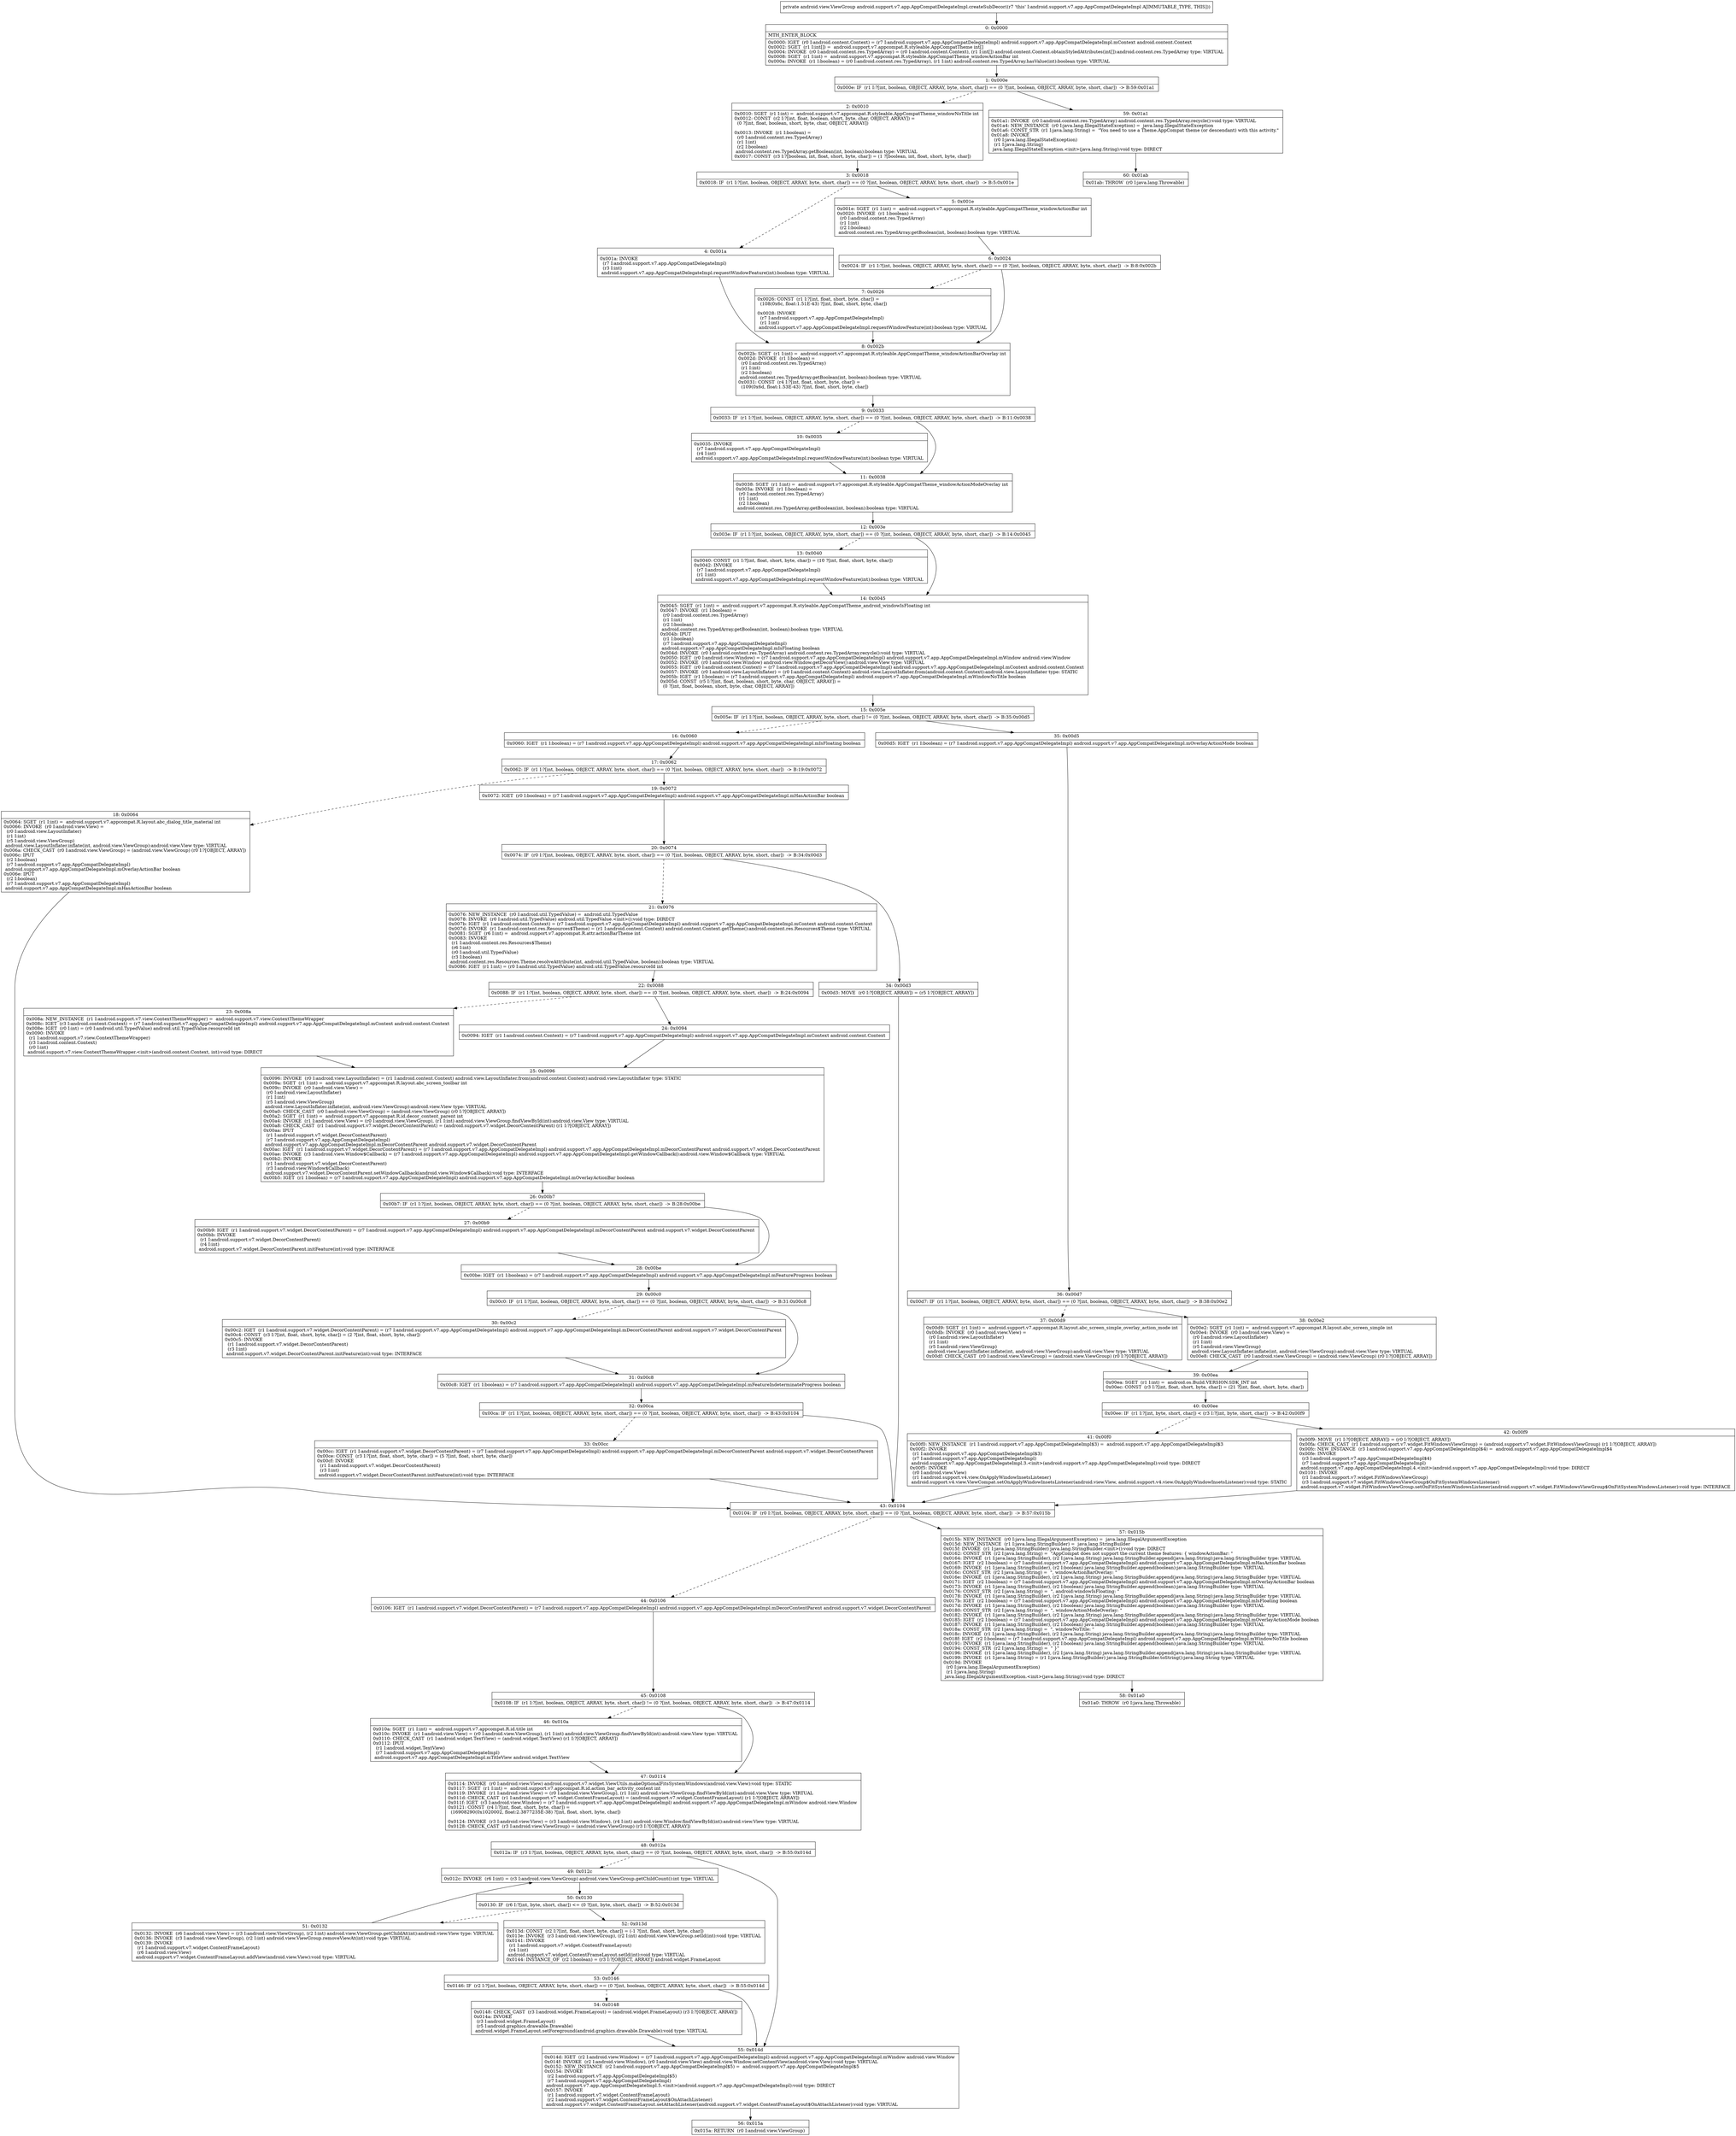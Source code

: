 digraph "CFG forandroid.support.v7.app.AppCompatDelegateImpl.createSubDecor()Landroid\/view\/ViewGroup;" {
Node_0 [shape=record,label="{0\:\ 0x0000|MTH_ENTER_BLOCK\l|0x0000: IGET  (r0 I:android.content.Context) = (r7 I:android.support.v7.app.AppCompatDelegateImpl) android.support.v7.app.AppCompatDelegateImpl.mContext android.content.Context \l0x0002: SGET  (r1 I:int[]) =  android.support.v7.appcompat.R.styleable.AppCompatTheme int[] \l0x0004: INVOKE  (r0 I:android.content.res.TypedArray) = (r0 I:android.content.Context), (r1 I:int[]) android.content.Context.obtainStyledAttributes(int[]):android.content.res.TypedArray type: VIRTUAL \l0x0008: SGET  (r1 I:int) =  android.support.v7.appcompat.R.styleable.AppCompatTheme_windowActionBar int \l0x000a: INVOKE  (r1 I:boolean) = (r0 I:android.content.res.TypedArray), (r1 I:int) android.content.res.TypedArray.hasValue(int):boolean type: VIRTUAL \l}"];
Node_1 [shape=record,label="{1\:\ 0x000e|0x000e: IF  (r1 I:?[int, boolean, OBJECT, ARRAY, byte, short, char]) == (0 ?[int, boolean, OBJECT, ARRAY, byte, short, char])  \-\> B:59:0x01a1 \l}"];
Node_2 [shape=record,label="{2\:\ 0x0010|0x0010: SGET  (r1 I:int) =  android.support.v7.appcompat.R.styleable.AppCompatTheme_windowNoTitle int \l0x0012: CONST  (r2 I:?[int, float, boolean, short, byte, char, OBJECT, ARRAY]) = \l  (0 ?[int, float, boolean, short, byte, char, OBJECT, ARRAY])\l \l0x0013: INVOKE  (r1 I:boolean) = \l  (r0 I:android.content.res.TypedArray)\l  (r1 I:int)\l  (r2 I:boolean)\l android.content.res.TypedArray.getBoolean(int, boolean):boolean type: VIRTUAL \l0x0017: CONST  (r3 I:?[boolean, int, float, short, byte, char]) = (1 ?[boolean, int, float, short, byte, char]) \l}"];
Node_3 [shape=record,label="{3\:\ 0x0018|0x0018: IF  (r1 I:?[int, boolean, OBJECT, ARRAY, byte, short, char]) == (0 ?[int, boolean, OBJECT, ARRAY, byte, short, char])  \-\> B:5:0x001e \l}"];
Node_4 [shape=record,label="{4\:\ 0x001a|0x001a: INVOKE  \l  (r7 I:android.support.v7.app.AppCompatDelegateImpl)\l  (r3 I:int)\l android.support.v7.app.AppCompatDelegateImpl.requestWindowFeature(int):boolean type: VIRTUAL \l}"];
Node_5 [shape=record,label="{5\:\ 0x001e|0x001e: SGET  (r1 I:int) =  android.support.v7.appcompat.R.styleable.AppCompatTheme_windowActionBar int \l0x0020: INVOKE  (r1 I:boolean) = \l  (r0 I:android.content.res.TypedArray)\l  (r1 I:int)\l  (r2 I:boolean)\l android.content.res.TypedArray.getBoolean(int, boolean):boolean type: VIRTUAL \l}"];
Node_6 [shape=record,label="{6\:\ 0x0024|0x0024: IF  (r1 I:?[int, boolean, OBJECT, ARRAY, byte, short, char]) == (0 ?[int, boolean, OBJECT, ARRAY, byte, short, char])  \-\> B:8:0x002b \l}"];
Node_7 [shape=record,label="{7\:\ 0x0026|0x0026: CONST  (r1 I:?[int, float, short, byte, char]) = \l  (108(0x6c, float:1.51E\-43) ?[int, float, short, byte, char])\l \l0x0028: INVOKE  \l  (r7 I:android.support.v7.app.AppCompatDelegateImpl)\l  (r1 I:int)\l android.support.v7.app.AppCompatDelegateImpl.requestWindowFeature(int):boolean type: VIRTUAL \l}"];
Node_8 [shape=record,label="{8\:\ 0x002b|0x002b: SGET  (r1 I:int) =  android.support.v7.appcompat.R.styleable.AppCompatTheme_windowActionBarOverlay int \l0x002d: INVOKE  (r1 I:boolean) = \l  (r0 I:android.content.res.TypedArray)\l  (r1 I:int)\l  (r2 I:boolean)\l android.content.res.TypedArray.getBoolean(int, boolean):boolean type: VIRTUAL \l0x0031: CONST  (r4 I:?[int, float, short, byte, char]) = \l  (109(0x6d, float:1.53E\-43) ?[int, float, short, byte, char])\l \l}"];
Node_9 [shape=record,label="{9\:\ 0x0033|0x0033: IF  (r1 I:?[int, boolean, OBJECT, ARRAY, byte, short, char]) == (0 ?[int, boolean, OBJECT, ARRAY, byte, short, char])  \-\> B:11:0x0038 \l}"];
Node_10 [shape=record,label="{10\:\ 0x0035|0x0035: INVOKE  \l  (r7 I:android.support.v7.app.AppCompatDelegateImpl)\l  (r4 I:int)\l android.support.v7.app.AppCompatDelegateImpl.requestWindowFeature(int):boolean type: VIRTUAL \l}"];
Node_11 [shape=record,label="{11\:\ 0x0038|0x0038: SGET  (r1 I:int) =  android.support.v7.appcompat.R.styleable.AppCompatTheme_windowActionModeOverlay int \l0x003a: INVOKE  (r1 I:boolean) = \l  (r0 I:android.content.res.TypedArray)\l  (r1 I:int)\l  (r2 I:boolean)\l android.content.res.TypedArray.getBoolean(int, boolean):boolean type: VIRTUAL \l}"];
Node_12 [shape=record,label="{12\:\ 0x003e|0x003e: IF  (r1 I:?[int, boolean, OBJECT, ARRAY, byte, short, char]) == (0 ?[int, boolean, OBJECT, ARRAY, byte, short, char])  \-\> B:14:0x0045 \l}"];
Node_13 [shape=record,label="{13\:\ 0x0040|0x0040: CONST  (r1 I:?[int, float, short, byte, char]) = (10 ?[int, float, short, byte, char]) \l0x0042: INVOKE  \l  (r7 I:android.support.v7.app.AppCompatDelegateImpl)\l  (r1 I:int)\l android.support.v7.app.AppCompatDelegateImpl.requestWindowFeature(int):boolean type: VIRTUAL \l}"];
Node_14 [shape=record,label="{14\:\ 0x0045|0x0045: SGET  (r1 I:int) =  android.support.v7.appcompat.R.styleable.AppCompatTheme_android_windowIsFloating int \l0x0047: INVOKE  (r1 I:boolean) = \l  (r0 I:android.content.res.TypedArray)\l  (r1 I:int)\l  (r2 I:boolean)\l android.content.res.TypedArray.getBoolean(int, boolean):boolean type: VIRTUAL \l0x004b: IPUT  \l  (r1 I:boolean)\l  (r7 I:android.support.v7.app.AppCompatDelegateImpl)\l android.support.v7.app.AppCompatDelegateImpl.mIsFloating boolean \l0x004d: INVOKE  (r0 I:android.content.res.TypedArray) android.content.res.TypedArray.recycle():void type: VIRTUAL \l0x0050: IGET  (r0 I:android.view.Window) = (r7 I:android.support.v7.app.AppCompatDelegateImpl) android.support.v7.app.AppCompatDelegateImpl.mWindow android.view.Window \l0x0052: INVOKE  (r0 I:android.view.Window) android.view.Window.getDecorView():android.view.View type: VIRTUAL \l0x0055: IGET  (r0 I:android.content.Context) = (r7 I:android.support.v7.app.AppCompatDelegateImpl) android.support.v7.app.AppCompatDelegateImpl.mContext android.content.Context \l0x0057: INVOKE  (r0 I:android.view.LayoutInflater) = (r0 I:android.content.Context) android.view.LayoutInflater.from(android.content.Context):android.view.LayoutInflater type: STATIC \l0x005b: IGET  (r1 I:boolean) = (r7 I:android.support.v7.app.AppCompatDelegateImpl) android.support.v7.app.AppCompatDelegateImpl.mWindowNoTitle boolean \l0x005d: CONST  (r5 I:?[int, float, boolean, short, byte, char, OBJECT, ARRAY]) = \l  (0 ?[int, float, boolean, short, byte, char, OBJECT, ARRAY])\l \l}"];
Node_15 [shape=record,label="{15\:\ 0x005e|0x005e: IF  (r1 I:?[int, boolean, OBJECT, ARRAY, byte, short, char]) != (0 ?[int, boolean, OBJECT, ARRAY, byte, short, char])  \-\> B:35:0x00d5 \l}"];
Node_16 [shape=record,label="{16\:\ 0x0060|0x0060: IGET  (r1 I:boolean) = (r7 I:android.support.v7.app.AppCompatDelegateImpl) android.support.v7.app.AppCompatDelegateImpl.mIsFloating boolean \l}"];
Node_17 [shape=record,label="{17\:\ 0x0062|0x0062: IF  (r1 I:?[int, boolean, OBJECT, ARRAY, byte, short, char]) == (0 ?[int, boolean, OBJECT, ARRAY, byte, short, char])  \-\> B:19:0x0072 \l}"];
Node_18 [shape=record,label="{18\:\ 0x0064|0x0064: SGET  (r1 I:int) =  android.support.v7.appcompat.R.layout.abc_dialog_title_material int \l0x0066: INVOKE  (r0 I:android.view.View) = \l  (r0 I:android.view.LayoutInflater)\l  (r1 I:int)\l  (r5 I:android.view.ViewGroup)\l android.view.LayoutInflater.inflate(int, android.view.ViewGroup):android.view.View type: VIRTUAL \l0x006a: CHECK_CAST  (r0 I:android.view.ViewGroup) = (android.view.ViewGroup) (r0 I:?[OBJECT, ARRAY]) \l0x006c: IPUT  \l  (r2 I:boolean)\l  (r7 I:android.support.v7.app.AppCompatDelegateImpl)\l android.support.v7.app.AppCompatDelegateImpl.mOverlayActionBar boolean \l0x006e: IPUT  \l  (r2 I:boolean)\l  (r7 I:android.support.v7.app.AppCompatDelegateImpl)\l android.support.v7.app.AppCompatDelegateImpl.mHasActionBar boolean \l}"];
Node_19 [shape=record,label="{19\:\ 0x0072|0x0072: IGET  (r0 I:boolean) = (r7 I:android.support.v7.app.AppCompatDelegateImpl) android.support.v7.app.AppCompatDelegateImpl.mHasActionBar boolean \l}"];
Node_20 [shape=record,label="{20\:\ 0x0074|0x0074: IF  (r0 I:?[int, boolean, OBJECT, ARRAY, byte, short, char]) == (0 ?[int, boolean, OBJECT, ARRAY, byte, short, char])  \-\> B:34:0x00d3 \l}"];
Node_21 [shape=record,label="{21\:\ 0x0076|0x0076: NEW_INSTANCE  (r0 I:android.util.TypedValue) =  android.util.TypedValue \l0x0078: INVOKE  (r0 I:android.util.TypedValue) android.util.TypedValue.\<init\>():void type: DIRECT \l0x007b: IGET  (r1 I:android.content.Context) = (r7 I:android.support.v7.app.AppCompatDelegateImpl) android.support.v7.app.AppCompatDelegateImpl.mContext android.content.Context \l0x007d: INVOKE  (r1 I:android.content.res.Resources$Theme) = (r1 I:android.content.Context) android.content.Context.getTheme():android.content.res.Resources$Theme type: VIRTUAL \l0x0081: SGET  (r6 I:int) =  android.support.v7.appcompat.R.attr.actionBarTheme int \l0x0083: INVOKE  \l  (r1 I:android.content.res.Resources$Theme)\l  (r6 I:int)\l  (r0 I:android.util.TypedValue)\l  (r3 I:boolean)\l android.content.res.Resources.Theme.resolveAttribute(int, android.util.TypedValue, boolean):boolean type: VIRTUAL \l0x0086: IGET  (r1 I:int) = (r0 I:android.util.TypedValue) android.util.TypedValue.resourceId int \l}"];
Node_22 [shape=record,label="{22\:\ 0x0088|0x0088: IF  (r1 I:?[int, boolean, OBJECT, ARRAY, byte, short, char]) == (0 ?[int, boolean, OBJECT, ARRAY, byte, short, char])  \-\> B:24:0x0094 \l}"];
Node_23 [shape=record,label="{23\:\ 0x008a|0x008a: NEW_INSTANCE  (r1 I:android.support.v7.view.ContextThemeWrapper) =  android.support.v7.view.ContextThemeWrapper \l0x008c: IGET  (r3 I:android.content.Context) = (r7 I:android.support.v7.app.AppCompatDelegateImpl) android.support.v7.app.AppCompatDelegateImpl.mContext android.content.Context \l0x008e: IGET  (r0 I:int) = (r0 I:android.util.TypedValue) android.util.TypedValue.resourceId int \l0x0090: INVOKE  \l  (r1 I:android.support.v7.view.ContextThemeWrapper)\l  (r3 I:android.content.Context)\l  (r0 I:int)\l android.support.v7.view.ContextThemeWrapper.\<init\>(android.content.Context, int):void type: DIRECT \l}"];
Node_24 [shape=record,label="{24\:\ 0x0094|0x0094: IGET  (r1 I:android.content.Context) = (r7 I:android.support.v7.app.AppCompatDelegateImpl) android.support.v7.app.AppCompatDelegateImpl.mContext android.content.Context \l}"];
Node_25 [shape=record,label="{25\:\ 0x0096|0x0096: INVOKE  (r0 I:android.view.LayoutInflater) = (r1 I:android.content.Context) android.view.LayoutInflater.from(android.content.Context):android.view.LayoutInflater type: STATIC \l0x009a: SGET  (r1 I:int) =  android.support.v7.appcompat.R.layout.abc_screen_toolbar int \l0x009c: INVOKE  (r0 I:android.view.View) = \l  (r0 I:android.view.LayoutInflater)\l  (r1 I:int)\l  (r5 I:android.view.ViewGroup)\l android.view.LayoutInflater.inflate(int, android.view.ViewGroup):android.view.View type: VIRTUAL \l0x00a0: CHECK_CAST  (r0 I:android.view.ViewGroup) = (android.view.ViewGroup) (r0 I:?[OBJECT, ARRAY]) \l0x00a2: SGET  (r1 I:int) =  android.support.v7.appcompat.R.id.decor_content_parent int \l0x00a4: INVOKE  (r1 I:android.view.View) = (r0 I:android.view.ViewGroup), (r1 I:int) android.view.ViewGroup.findViewById(int):android.view.View type: VIRTUAL \l0x00a8: CHECK_CAST  (r1 I:android.support.v7.widget.DecorContentParent) = (android.support.v7.widget.DecorContentParent) (r1 I:?[OBJECT, ARRAY]) \l0x00aa: IPUT  \l  (r1 I:android.support.v7.widget.DecorContentParent)\l  (r7 I:android.support.v7.app.AppCompatDelegateImpl)\l android.support.v7.app.AppCompatDelegateImpl.mDecorContentParent android.support.v7.widget.DecorContentParent \l0x00ac: IGET  (r1 I:android.support.v7.widget.DecorContentParent) = (r7 I:android.support.v7.app.AppCompatDelegateImpl) android.support.v7.app.AppCompatDelegateImpl.mDecorContentParent android.support.v7.widget.DecorContentParent \l0x00ae: INVOKE  (r3 I:android.view.Window$Callback) = (r7 I:android.support.v7.app.AppCompatDelegateImpl) android.support.v7.app.AppCompatDelegateImpl.getWindowCallback():android.view.Window$Callback type: VIRTUAL \l0x00b2: INVOKE  \l  (r1 I:android.support.v7.widget.DecorContentParent)\l  (r3 I:android.view.Window$Callback)\l android.support.v7.widget.DecorContentParent.setWindowCallback(android.view.Window$Callback):void type: INTERFACE \l0x00b5: IGET  (r1 I:boolean) = (r7 I:android.support.v7.app.AppCompatDelegateImpl) android.support.v7.app.AppCompatDelegateImpl.mOverlayActionBar boolean \l}"];
Node_26 [shape=record,label="{26\:\ 0x00b7|0x00b7: IF  (r1 I:?[int, boolean, OBJECT, ARRAY, byte, short, char]) == (0 ?[int, boolean, OBJECT, ARRAY, byte, short, char])  \-\> B:28:0x00be \l}"];
Node_27 [shape=record,label="{27\:\ 0x00b9|0x00b9: IGET  (r1 I:android.support.v7.widget.DecorContentParent) = (r7 I:android.support.v7.app.AppCompatDelegateImpl) android.support.v7.app.AppCompatDelegateImpl.mDecorContentParent android.support.v7.widget.DecorContentParent \l0x00bb: INVOKE  \l  (r1 I:android.support.v7.widget.DecorContentParent)\l  (r4 I:int)\l android.support.v7.widget.DecorContentParent.initFeature(int):void type: INTERFACE \l}"];
Node_28 [shape=record,label="{28\:\ 0x00be|0x00be: IGET  (r1 I:boolean) = (r7 I:android.support.v7.app.AppCompatDelegateImpl) android.support.v7.app.AppCompatDelegateImpl.mFeatureProgress boolean \l}"];
Node_29 [shape=record,label="{29\:\ 0x00c0|0x00c0: IF  (r1 I:?[int, boolean, OBJECT, ARRAY, byte, short, char]) == (0 ?[int, boolean, OBJECT, ARRAY, byte, short, char])  \-\> B:31:0x00c8 \l}"];
Node_30 [shape=record,label="{30\:\ 0x00c2|0x00c2: IGET  (r1 I:android.support.v7.widget.DecorContentParent) = (r7 I:android.support.v7.app.AppCompatDelegateImpl) android.support.v7.app.AppCompatDelegateImpl.mDecorContentParent android.support.v7.widget.DecorContentParent \l0x00c4: CONST  (r3 I:?[int, float, short, byte, char]) = (2 ?[int, float, short, byte, char]) \l0x00c5: INVOKE  \l  (r1 I:android.support.v7.widget.DecorContentParent)\l  (r3 I:int)\l android.support.v7.widget.DecorContentParent.initFeature(int):void type: INTERFACE \l}"];
Node_31 [shape=record,label="{31\:\ 0x00c8|0x00c8: IGET  (r1 I:boolean) = (r7 I:android.support.v7.app.AppCompatDelegateImpl) android.support.v7.app.AppCompatDelegateImpl.mFeatureIndeterminateProgress boolean \l}"];
Node_32 [shape=record,label="{32\:\ 0x00ca|0x00ca: IF  (r1 I:?[int, boolean, OBJECT, ARRAY, byte, short, char]) == (0 ?[int, boolean, OBJECT, ARRAY, byte, short, char])  \-\> B:43:0x0104 \l}"];
Node_33 [shape=record,label="{33\:\ 0x00cc|0x00cc: IGET  (r1 I:android.support.v7.widget.DecorContentParent) = (r7 I:android.support.v7.app.AppCompatDelegateImpl) android.support.v7.app.AppCompatDelegateImpl.mDecorContentParent android.support.v7.widget.DecorContentParent \l0x00ce: CONST  (r3 I:?[int, float, short, byte, char]) = (5 ?[int, float, short, byte, char]) \l0x00cf: INVOKE  \l  (r1 I:android.support.v7.widget.DecorContentParent)\l  (r3 I:int)\l android.support.v7.widget.DecorContentParent.initFeature(int):void type: INTERFACE \l}"];
Node_34 [shape=record,label="{34\:\ 0x00d3|0x00d3: MOVE  (r0 I:?[OBJECT, ARRAY]) = (r5 I:?[OBJECT, ARRAY]) \l}"];
Node_35 [shape=record,label="{35\:\ 0x00d5|0x00d5: IGET  (r1 I:boolean) = (r7 I:android.support.v7.app.AppCompatDelegateImpl) android.support.v7.app.AppCompatDelegateImpl.mOverlayActionMode boolean \l}"];
Node_36 [shape=record,label="{36\:\ 0x00d7|0x00d7: IF  (r1 I:?[int, boolean, OBJECT, ARRAY, byte, short, char]) == (0 ?[int, boolean, OBJECT, ARRAY, byte, short, char])  \-\> B:38:0x00e2 \l}"];
Node_37 [shape=record,label="{37\:\ 0x00d9|0x00d9: SGET  (r1 I:int) =  android.support.v7.appcompat.R.layout.abc_screen_simple_overlay_action_mode int \l0x00db: INVOKE  (r0 I:android.view.View) = \l  (r0 I:android.view.LayoutInflater)\l  (r1 I:int)\l  (r5 I:android.view.ViewGroup)\l android.view.LayoutInflater.inflate(int, android.view.ViewGroup):android.view.View type: VIRTUAL \l0x00df: CHECK_CAST  (r0 I:android.view.ViewGroup) = (android.view.ViewGroup) (r0 I:?[OBJECT, ARRAY]) \l}"];
Node_38 [shape=record,label="{38\:\ 0x00e2|0x00e2: SGET  (r1 I:int) =  android.support.v7.appcompat.R.layout.abc_screen_simple int \l0x00e4: INVOKE  (r0 I:android.view.View) = \l  (r0 I:android.view.LayoutInflater)\l  (r1 I:int)\l  (r5 I:android.view.ViewGroup)\l android.view.LayoutInflater.inflate(int, android.view.ViewGroup):android.view.View type: VIRTUAL \l0x00e8: CHECK_CAST  (r0 I:android.view.ViewGroup) = (android.view.ViewGroup) (r0 I:?[OBJECT, ARRAY]) \l}"];
Node_39 [shape=record,label="{39\:\ 0x00ea|0x00ea: SGET  (r1 I:int) =  android.os.Build.VERSION.SDK_INT int \l0x00ec: CONST  (r3 I:?[int, float, short, byte, char]) = (21 ?[int, float, short, byte, char]) \l}"];
Node_40 [shape=record,label="{40\:\ 0x00ee|0x00ee: IF  (r1 I:?[int, byte, short, char]) \< (r3 I:?[int, byte, short, char])  \-\> B:42:0x00f9 \l}"];
Node_41 [shape=record,label="{41\:\ 0x00f0|0x00f0: NEW_INSTANCE  (r1 I:android.support.v7.app.AppCompatDelegateImpl$3) =  android.support.v7.app.AppCompatDelegateImpl$3 \l0x00f2: INVOKE  \l  (r1 I:android.support.v7.app.AppCompatDelegateImpl$3)\l  (r7 I:android.support.v7.app.AppCompatDelegateImpl)\l android.support.v7.app.AppCompatDelegateImpl.3.\<init\>(android.support.v7.app.AppCompatDelegateImpl):void type: DIRECT \l0x00f5: INVOKE  \l  (r0 I:android.view.View)\l  (r1 I:android.support.v4.view.OnApplyWindowInsetsListener)\l android.support.v4.view.ViewCompat.setOnApplyWindowInsetsListener(android.view.View, android.support.v4.view.OnApplyWindowInsetsListener):void type: STATIC \l}"];
Node_42 [shape=record,label="{42\:\ 0x00f9|0x00f9: MOVE  (r1 I:?[OBJECT, ARRAY]) = (r0 I:?[OBJECT, ARRAY]) \l0x00fa: CHECK_CAST  (r1 I:android.support.v7.widget.FitWindowsViewGroup) = (android.support.v7.widget.FitWindowsViewGroup) (r1 I:?[OBJECT, ARRAY]) \l0x00fc: NEW_INSTANCE  (r3 I:android.support.v7.app.AppCompatDelegateImpl$4) =  android.support.v7.app.AppCompatDelegateImpl$4 \l0x00fe: INVOKE  \l  (r3 I:android.support.v7.app.AppCompatDelegateImpl$4)\l  (r7 I:android.support.v7.app.AppCompatDelegateImpl)\l android.support.v7.app.AppCompatDelegateImpl.4.\<init\>(android.support.v7.app.AppCompatDelegateImpl):void type: DIRECT \l0x0101: INVOKE  \l  (r1 I:android.support.v7.widget.FitWindowsViewGroup)\l  (r3 I:android.support.v7.widget.FitWindowsViewGroup$OnFitSystemWindowsListener)\l android.support.v7.widget.FitWindowsViewGroup.setOnFitSystemWindowsListener(android.support.v7.widget.FitWindowsViewGroup$OnFitSystemWindowsListener):void type: INTERFACE \l}"];
Node_43 [shape=record,label="{43\:\ 0x0104|0x0104: IF  (r0 I:?[int, boolean, OBJECT, ARRAY, byte, short, char]) == (0 ?[int, boolean, OBJECT, ARRAY, byte, short, char])  \-\> B:57:0x015b \l}"];
Node_44 [shape=record,label="{44\:\ 0x0106|0x0106: IGET  (r1 I:android.support.v7.widget.DecorContentParent) = (r7 I:android.support.v7.app.AppCompatDelegateImpl) android.support.v7.app.AppCompatDelegateImpl.mDecorContentParent android.support.v7.widget.DecorContentParent \l}"];
Node_45 [shape=record,label="{45\:\ 0x0108|0x0108: IF  (r1 I:?[int, boolean, OBJECT, ARRAY, byte, short, char]) != (0 ?[int, boolean, OBJECT, ARRAY, byte, short, char])  \-\> B:47:0x0114 \l}"];
Node_46 [shape=record,label="{46\:\ 0x010a|0x010a: SGET  (r1 I:int) =  android.support.v7.appcompat.R.id.title int \l0x010c: INVOKE  (r1 I:android.view.View) = (r0 I:android.view.ViewGroup), (r1 I:int) android.view.ViewGroup.findViewById(int):android.view.View type: VIRTUAL \l0x0110: CHECK_CAST  (r1 I:android.widget.TextView) = (android.widget.TextView) (r1 I:?[OBJECT, ARRAY]) \l0x0112: IPUT  \l  (r1 I:android.widget.TextView)\l  (r7 I:android.support.v7.app.AppCompatDelegateImpl)\l android.support.v7.app.AppCompatDelegateImpl.mTitleView android.widget.TextView \l}"];
Node_47 [shape=record,label="{47\:\ 0x0114|0x0114: INVOKE  (r0 I:android.view.View) android.support.v7.widget.ViewUtils.makeOptionalFitsSystemWindows(android.view.View):void type: STATIC \l0x0117: SGET  (r1 I:int) =  android.support.v7.appcompat.R.id.action_bar_activity_content int \l0x0119: INVOKE  (r1 I:android.view.View) = (r0 I:android.view.ViewGroup), (r1 I:int) android.view.ViewGroup.findViewById(int):android.view.View type: VIRTUAL \l0x011d: CHECK_CAST  (r1 I:android.support.v7.widget.ContentFrameLayout) = (android.support.v7.widget.ContentFrameLayout) (r1 I:?[OBJECT, ARRAY]) \l0x011f: IGET  (r3 I:android.view.Window) = (r7 I:android.support.v7.app.AppCompatDelegateImpl) android.support.v7.app.AppCompatDelegateImpl.mWindow android.view.Window \l0x0121: CONST  (r4 I:?[int, float, short, byte, char]) = \l  (16908290(0x1020002, float:2.3877235E\-38) ?[int, float, short, byte, char])\l \l0x0124: INVOKE  (r3 I:android.view.View) = (r3 I:android.view.Window), (r4 I:int) android.view.Window.findViewById(int):android.view.View type: VIRTUAL \l0x0128: CHECK_CAST  (r3 I:android.view.ViewGroup) = (android.view.ViewGroup) (r3 I:?[OBJECT, ARRAY]) \l}"];
Node_48 [shape=record,label="{48\:\ 0x012a|0x012a: IF  (r3 I:?[int, boolean, OBJECT, ARRAY, byte, short, char]) == (0 ?[int, boolean, OBJECT, ARRAY, byte, short, char])  \-\> B:55:0x014d \l}"];
Node_49 [shape=record,label="{49\:\ 0x012c|0x012c: INVOKE  (r6 I:int) = (r3 I:android.view.ViewGroup) android.view.ViewGroup.getChildCount():int type: VIRTUAL \l}"];
Node_50 [shape=record,label="{50\:\ 0x0130|0x0130: IF  (r6 I:?[int, byte, short, char]) \<= (0 ?[int, byte, short, char])  \-\> B:52:0x013d \l}"];
Node_51 [shape=record,label="{51\:\ 0x0132|0x0132: INVOKE  (r6 I:android.view.View) = (r3 I:android.view.ViewGroup), (r2 I:int) android.view.ViewGroup.getChildAt(int):android.view.View type: VIRTUAL \l0x0136: INVOKE  (r3 I:android.view.ViewGroup), (r2 I:int) android.view.ViewGroup.removeViewAt(int):void type: VIRTUAL \l0x0139: INVOKE  \l  (r1 I:android.support.v7.widget.ContentFrameLayout)\l  (r6 I:android.view.View)\l android.support.v7.widget.ContentFrameLayout.addView(android.view.View):void type: VIRTUAL \l}"];
Node_52 [shape=record,label="{52\:\ 0x013d|0x013d: CONST  (r2 I:?[int, float, short, byte, char]) = (\-1 ?[int, float, short, byte, char]) \l0x013e: INVOKE  (r3 I:android.view.ViewGroup), (r2 I:int) android.view.ViewGroup.setId(int):void type: VIRTUAL \l0x0141: INVOKE  \l  (r1 I:android.support.v7.widget.ContentFrameLayout)\l  (r4 I:int)\l android.support.v7.widget.ContentFrameLayout.setId(int):void type: VIRTUAL \l0x0144: INSTANCE_OF  (r2 I:boolean) = (r3 I:?[OBJECT, ARRAY]) android.widget.FrameLayout \l}"];
Node_53 [shape=record,label="{53\:\ 0x0146|0x0146: IF  (r2 I:?[int, boolean, OBJECT, ARRAY, byte, short, char]) == (0 ?[int, boolean, OBJECT, ARRAY, byte, short, char])  \-\> B:55:0x014d \l}"];
Node_54 [shape=record,label="{54\:\ 0x0148|0x0148: CHECK_CAST  (r3 I:android.widget.FrameLayout) = (android.widget.FrameLayout) (r3 I:?[OBJECT, ARRAY]) \l0x014a: INVOKE  \l  (r3 I:android.widget.FrameLayout)\l  (r5 I:android.graphics.drawable.Drawable)\l android.widget.FrameLayout.setForeground(android.graphics.drawable.Drawable):void type: VIRTUAL \l}"];
Node_55 [shape=record,label="{55\:\ 0x014d|0x014d: IGET  (r2 I:android.view.Window) = (r7 I:android.support.v7.app.AppCompatDelegateImpl) android.support.v7.app.AppCompatDelegateImpl.mWindow android.view.Window \l0x014f: INVOKE  (r2 I:android.view.Window), (r0 I:android.view.View) android.view.Window.setContentView(android.view.View):void type: VIRTUAL \l0x0152: NEW_INSTANCE  (r2 I:android.support.v7.app.AppCompatDelegateImpl$5) =  android.support.v7.app.AppCompatDelegateImpl$5 \l0x0154: INVOKE  \l  (r2 I:android.support.v7.app.AppCompatDelegateImpl$5)\l  (r7 I:android.support.v7.app.AppCompatDelegateImpl)\l android.support.v7.app.AppCompatDelegateImpl.5.\<init\>(android.support.v7.app.AppCompatDelegateImpl):void type: DIRECT \l0x0157: INVOKE  \l  (r1 I:android.support.v7.widget.ContentFrameLayout)\l  (r2 I:android.support.v7.widget.ContentFrameLayout$OnAttachListener)\l android.support.v7.widget.ContentFrameLayout.setAttachListener(android.support.v7.widget.ContentFrameLayout$OnAttachListener):void type: VIRTUAL \l}"];
Node_56 [shape=record,label="{56\:\ 0x015a|0x015a: RETURN  (r0 I:android.view.ViewGroup) \l}"];
Node_57 [shape=record,label="{57\:\ 0x015b|0x015b: NEW_INSTANCE  (r0 I:java.lang.IllegalArgumentException) =  java.lang.IllegalArgumentException \l0x015d: NEW_INSTANCE  (r1 I:java.lang.StringBuilder) =  java.lang.StringBuilder \l0x015f: INVOKE  (r1 I:java.lang.StringBuilder) java.lang.StringBuilder.\<init\>():void type: DIRECT \l0x0162: CONST_STR  (r2 I:java.lang.String) =  \"AppCompat does not support the current theme features: \{ windowActionBar: \" \l0x0164: INVOKE  (r1 I:java.lang.StringBuilder), (r2 I:java.lang.String) java.lang.StringBuilder.append(java.lang.String):java.lang.StringBuilder type: VIRTUAL \l0x0167: IGET  (r2 I:boolean) = (r7 I:android.support.v7.app.AppCompatDelegateImpl) android.support.v7.app.AppCompatDelegateImpl.mHasActionBar boolean \l0x0169: INVOKE  (r1 I:java.lang.StringBuilder), (r2 I:boolean) java.lang.StringBuilder.append(boolean):java.lang.StringBuilder type: VIRTUAL \l0x016c: CONST_STR  (r2 I:java.lang.String) =  \", windowActionBarOverlay: \" \l0x016e: INVOKE  (r1 I:java.lang.StringBuilder), (r2 I:java.lang.String) java.lang.StringBuilder.append(java.lang.String):java.lang.StringBuilder type: VIRTUAL \l0x0171: IGET  (r2 I:boolean) = (r7 I:android.support.v7.app.AppCompatDelegateImpl) android.support.v7.app.AppCompatDelegateImpl.mOverlayActionBar boolean \l0x0173: INVOKE  (r1 I:java.lang.StringBuilder), (r2 I:boolean) java.lang.StringBuilder.append(boolean):java.lang.StringBuilder type: VIRTUAL \l0x0176: CONST_STR  (r2 I:java.lang.String) =  \", android:windowIsFloating: \" \l0x0178: INVOKE  (r1 I:java.lang.StringBuilder), (r2 I:java.lang.String) java.lang.StringBuilder.append(java.lang.String):java.lang.StringBuilder type: VIRTUAL \l0x017b: IGET  (r2 I:boolean) = (r7 I:android.support.v7.app.AppCompatDelegateImpl) android.support.v7.app.AppCompatDelegateImpl.mIsFloating boolean \l0x017d: INVOKE  (r1 I:java.lang.StringBuilder), (r2 I:boolean) java.lang.StringBuilder.append(boolean):java.lang.StringBuilder type: VIRTUAL \l0x0180: CONST_STR  (r2 I:java.lang.String) =  \", windowActionModeOverlay: \" \l0x0182: INVOKE  (r1 I:java.lang.StringBuilder), (r2 I:java.lang.String) java.lang.StringBuilder.append(java.lang.String):java.lang.StringBuilder type: VIRTUAL \l0x0185: IGET  (r2 I:boolean) = (r7 I:android.support.v7.app.AppCompatDelegateImpl) android.support.v7.app.AppCompatDelegateImpl.mOverlayActionMode boolean \l0x0187: INVOKE  (r1 I:java.lang.StringBuilder), (r2 I:boolean) java.lang.StringBuilder.append(boolean):java.lang.StringBuilder type: VIRTUAL \l0x018a: CONST_STR  (r2 I:java.lang.String) =  \", windowNoTitle: \" \l0x018c: INVOKE  (r1 I:java.lang.StringBuilder), (r2 I:java.lang.String) java.lang.StringBuilder.append(java.lang.String):java.lang.StringBuilder type: VIRTUAL \l0x018f: IGET  (r2 I:boolean) = (r7 I:android.support.v7.app.AppCompatDelegateImpl) android.support.v7.app.AppCompatDelegateImpl.mWindowNoTitle boolean \l0x0191: INVOKE  (r1 I:java.lang.StringBuilder), (r2 I:boolean) java.lang.StringBuilder.append(boolean):java.lang.StringBuilder type: VIRTUAL \l0x0194: CONST_STR  (r2 I:java.lang.String) =  \" \}\" \l0x0196: INVOKE  (r1 I:java.lang.StringBuilder), (r2 I:java.lang.String) java.lang.StringBuilder.append(java.lang.String):java.lang.StringBuilder type: VIRTUAL \l0x0199: INVOKE  (r1 I:java.lang.String) = (r1 I:java.lang.StringBuilder) java.lang.StringBuilder.toString():java.lang.String type: VIRTUAL \l0x019d: INVOKE  \l  (r0 I:java.lang.IllegalArgumentException)\l  (r1 I:java.lang.String)\l java.lang.IllegalArgumentException.\<init\>(java.lang.String):void type: DIRECT \l}"];
Node_58 [shape=record,label="{58\:\ 0x01a0|0x01a0: THROW  (r0 I:java.lang.Throwable) \l}"];
Node_59 [shape=record,label="{59\:\ 0x01a1|0x01a1: INVOKE  (r0 I:android.content.res.TypedArray) android.content.res.TypedArray.recycle():void type: VIRTUAL \l0x01a4: NEW_INSTANCE  (r0 I:java.lang.IllegalStateException) =  java.lang.IllegalStateException \l0x01a6: CONST_STR  (r1 I:java.lang.String) =  \"You need to use a Theme.AppCompat theme (or descendant) with this activity.\" \l0x01a8: INVOKE  \l  (r0 I:java.lang.IllegalStateException)\l  (r1 I:java.lang.String)\l java.lang.IllegalStateException.\<init\>(java.lang.String):void type: DIRECT \l}"];
Node_60 [shape=record,label="{60\:\ 0x01ab|0x01ab: THROW  (r0 I:java.lang.Throwable) \l}"];
MethodNode[shape=record,label="{private android.view.ViewGroup android.support.v7.app.AppCompatDelegateImpl.createSubDecor((r7 'this' I:android.support.v7.app.AppCompatDelegateImpl A[IMMUTABLE_TYPE, THIS])) }"];
MethodNode -> Node_0;
Node_0 -> Node_1;
Node_1 -> Node_2[style=dashed];
Node_1 -> Node_59;
Node_2 -> Node_3;
Node_3 -> Node_4[style=dashed];
Node_3 -> Node_5;
Node_4 -> Node_8;
Node_5 -> Node_6;
Node_6 -> Node_7[style=dashed];
Node_6 -> Node_8;
Node_7 -> Node_8;
Node_8 -> Node_9;
Node_9 -> Node_10[style=dashed];
Node_9 -> Node_11;
Node_10 -> Node_11;
Node_11 -> Node_12;
Node_12 -> Node_13[style=dashed];
Node_12 -> Node_14;
Node_13 -> Node_14;
Node_14 -> Node_15;
Node_15 -> Node_16[style=dashed];
Node_15 -> Node_35;
Node_16 -> Node_17;
Node_17 -> Node_18[style=dashed];
Node_17 -> Node_19;
Node_18 -> Node_43;
Node_19 -> Node_20;
Node_20 -> Node_21[style=dashed];
Node_20 -> Node_34;
Node_21 -> Node_22;
Node_22 -> Node_23[style=dashed];
Node_22 -> Node_24;
Node_23 -> Node_25;
Node_24 -> Node_25;
Node_25 -> Node_26;
Node_26 -> Node_27[style=dashed];
Node_26 -> Node_28;
Node_27 -> Node_28;
Node_28 -> Node_29;
Node_29 -> Node_30[style=dashed];
Node_29 -> Node_31;
Node_30 -> Node_31;
Node_31 -> Node_32;
Node_32 -> Node_33[style=dashed];
Node_32 -> Node_43;
Node_33 -> Node_43;
Node_34 -> Node_43;
Node_35 -> Node_36;
Node_36 -> Node_37[style=dashed];
Node_36 -> Node_38;
Node_37 -> Node_39;
Node_38 -> Node_39;
Node_39 -> Node_40;
Node_40 -> Node_41[style=dashed];
Node_40 -> Node_42;
Node_41 -> Node_43;
Node_42 -> Node_43;
Node_43 -> Node_44[style=dashed];
Node_43 -> Node_57;
Node_44 -> Node_45;
Node_45 -> Node_46[style=dashed];
Node_45 -> Node_47;
Node_46 -> Node_47;
Node_47 -> Node_48;
Node_48 -> Node_49[style=dashed];
Node_48 -> Node_55;
Node_49 -> Node_50;
Node_50 -> Node_51[style=dashed];
Node_50 -> Node_52;
Node_51 -> Node_49;
Node_52 -> Node_53;
Node_53 -> Node_54[style=dashed];
Node_53 -> Node_55;
Node_54 -> Node_55;
Node_55 -> Node_56;
Node_57 -> Node_58;
Node_59 -> Node_60;
}

